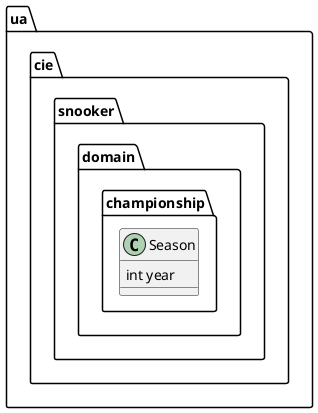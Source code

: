 @startuml

package  ua.cie.snooker.domain.championship {

    class Season {
        int year
    }
}

@enduml
